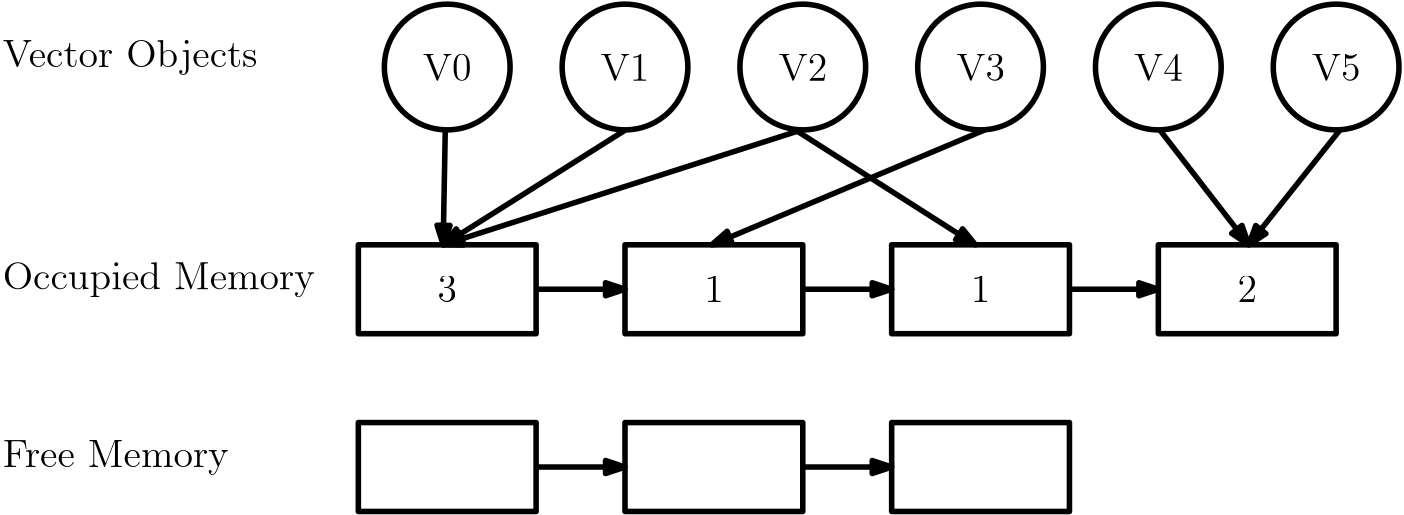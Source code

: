 <?xml version="1.0"?>
<!DOCTYPE ipe SYSTEM "ipe.dtd">
<ipe version="70005" creator="Ipe 7.1.1">
<info created="D:20131105210323" modified="D:20131105211113"/>
<ipestyle name="basic">
<symbol name="arrow/arc(spx)">
<path stroke="sym-stroke" fill="sym-stroke" pen="sym-pen">
0 0 m
-1 0.333 l
-1 -0.333 l
h
</path>
</symbol>
<symbol name="arrow/farc(spx)">
<path stroke="sym-stroke" fill="white" pen="sym-pen">
0 0 m
-1 0.333 l
-1 -0.333 l
h
</path>
</symbol>
<symbol name="mark/circle(sx)" transformations="translations">
<path fill="sym-stroke">
0.6 0 0 0.6 0 0 e
0.4 0 0 0.4 0 0 e
</path>
</symbol>
<symbol name="mark/disk(sx)" transformations="translations">
<path fill="sym-stroke">
0.6 0 0 0.6 0 0 e
</path>
</symbol>
<symbol name="mark/fdisk(sfx)" transformations="translations">
<group>
<path fill="sym-fill">
0.5 0 0 0.5 0 0 e
</path>
<path fill="sym-stroke" fillrule="eofill">
0.6 0 0 0.6 0 0 e
0.4 0 0 0.4 0 0 e
</path>
</group>
</symbol>
<symbol name="mark/box(sx)" transformations="translations">
<path fill="sym-stroke" fillrule="eofill">
-0.6 -0.6 m
0.6 -0.6 l
0.6 0.6 l
-0.6 0.6 l
h
-0.4 -0.4 m
0.4 -0.4 l
0.4 0.4 l
-0.4 0.4 l
h
</path>
</symbol>
<symbol name="mark/square(sx)" transformations="translations">
<path fill="sym-stroke">
-0.6 -0.6 m
0.6 -0.6 l
0.6 0.6 l
-0.6 0.6 l
h
</path>
</symbol>
<symbol name="mark/fsquare(sfx)" transformations="translations">
<group>
<path fill="sym-fill">
-0.5 -0.5 m
0.5 -0.5 l
0.5 0.5 l
-0.5 0.5 l
h
</path>
<path fill="sym-stroke" fillrule="eofill">
-0.6 -0.6 m
0.6 -0.6 l
0.6 0.6 l
-0.6 0.6 l
h
-0.4 -0.4 m
0.4 -0.4 l
0.4 0.4 l
-0.4 0.4 l
h
</path>
</group>
</symbol>
<symbol name="mark/cross(sx)" transformations="translations">
<group>
<path fill="sym-stroke">
-0.43 -0.57 m
0.57 0.43 l
0.43 0.57 l
-0.57 -0.43 l
h
</path>
<path fill="sym-stroke">
-0.43 0.57 m
0.57 -0.43 l
0.43 -0.57 l
-0.57 0.43 l
h
</path>
</group>
</symbol>
<symbol name="arrow/fnormal(spx)">
<path stroke="sym-stroke" fill="white" pen="sym-pen">
0 0 m
-1 0.333 l
-1 -0.333 l
h
</path>
</symbol>
<symbol name="arrow/pointed(spx)">
<path stroke="sym-stroke" fill="sym-stroke" pen="sym-pen">
0 0 m
-1 0.333 l
-0.8 0 l
-1 -0.333 l
h
</path>
</symbol>
<symbol name="arrow/fpointed(spx)">
<path stroke="sym-stroke" fill="white" pen="sym-pen">
0 0 m
-1 0.333 l
-0.8 0 l
-1 -0.333 l
h
</path>
</symbol>
<symbol name="arrow/linear(spx)">
<path stroke="sym-stroke" pen="sym-pen">
-1 0.333 m
0 0 l
-1 -0.333 l
</path>
</symbol>
<symbol name="arrow/fdouble(spx)">
<path stroke="sym-stroke" fill="white" pen="sym-pen">
0 0 m
-1 0.333 l
-1 -0.333 l
h
-1 0 m
-2 0.333 l
-2 -0.333 l
h
</path>
</symbol>
<symbol name="arrow/double(spx)">
<path stroke="sym-stroke" fill="sym-stroke" pen="sym-pen">
0 0 m
-1 0.333 l
-1 -0.333 l
h
-1 0 m
-2 0.333 l
-2 -0.333 l
h
</path>
</symbol>
<pen name="heavier" value="0.8"/>
<pen name="fat" value="1.2"/>
<pen name="ultrafat" value="2"/>
<symbolsize name="large" value="5"/>
<symbolsize name="small" value="2"/>
<symbolsize name="tiny" value="1.1"/>
<arrowsize name="large" value="10"/>
<arrowsize name="small" value="5"/>
<arrowsize name="tiny" value="3"/>
<color name="red" value="1 0 0"/>
<color name="green" value="0 1 0"/>
<color name="blue" value="0 0 1"/>
<color name="yellow" value="1 1 0"/>
<color name="orange" value="1 0.647 0"/>
<color name="gold" value="1 0.843 0"/>
<color name="purple" value="0.627 0.125 0.941"/>
<color name="gray" value="0.745"/>
<color name="brown" value="0.647 0.165 0.165"/>
<color name="navy" value="0 0 0.502"/>
<color name="pink" value="1 0.753 0.796"/>
<color name="seagreen" value="0.18 0.545 0.341"/>
<color name="turquoise" value="0.251 0.878 0.816"/>
<color name="violet" value="0.933 0.51 0.933"/>
<color name="darkblue" value="0 0 0.545"/>
<color name="darkcyan" value="0 0.545 0.545"/>
<color name="darkgray" value="0.663"/>
<color name="darkgreen" value="0 0.392 0"/>
<color name="darkmagenta" value="0.545 0 0.545"/>
<color name="darkorange" value="1 0.549 0"/>
<color name="darkred" value="0.545 0 0"/>
<color name="lightblue" value="0.678 0.847 0.902"/>
<color name="lightcyan" value="0.878 1 1"/>
<color name="lightgray" value="0.827"/>
<color name="lightgreen" value="0.565 0.933 0.565"/>
<color name="lightyellow" value="1 1 0.878"/>
<dashstyle name="dashed" value="[4] 0"/>
<dashstyle name="dotted" value="[1 3] 0"/>
<dashstyle name="dash dotted" value="[4 2 1 2] 0"/>
<dashstyle name="dash dot dotted" value="[4 2 1 2 1 2] 0"/>
<textsize name="large" value="\large"/>
<textsize name="Large" value="\Large"/>
<textsize name="LARGE" value="\LARGE"/>
<textsize name="huge" value="\huge"/>
<textsize name="Huge" value="\Huge"/>
<textsize name="small" value="\small"/>
<textsize name="footnote" value="\footnotesize"/>
<textsize name="tiny" value="\tiny"/>
<textstyle name="center" begin="\begin{center}" end="\end{center}"/>
<textstyle name="itemize" begin="\begin{itemize}" end="\end{itemize}"/>
<textstyle name="item" begin="\begin{itemize}\item{}" end="\end{itemize}"/>
<gridsize name="4 pts" value="4"/>
<gridsize name="8 pts (~3 mm)" value="8"/>
<gridsize name="16 pts (~6 mm)" value="16"/>
<gridsize name="32 pts (~12 mm)" value="32"/>
<gridsize name="10 pts (~3.5 mm)" value="10"/>
<gridsize name="20 pts (~7 mm)" value="20"/>
<gridsize name="14 pts (~5 mm)" value="14"/>
<gridsize name="28 pts (~10 mm)" value="28"/>
<gridsize name="56 pts (~20 mm)" value="56"/>
<anglesize name="90 deg" value="90"/>
<anglesize name="60 deg" value="60"/>
<anglesize name="45 deg" value="45"/>
<anglesize name="30 deg" value="30"/>
<anglesize name="22.5 deg" value="22.5"/>
<tiling name="falling" angle="-60" step="4" width="1"/>
<tiling name="rising" angle="30" step="4" width="1"/>
</ipestyle>
<page>
<layer name="alpha"/>
<view layers="alpha" active="alpha"/>
<path layer="alpha" stroke="black" pen="ultrafat">
22.6274 0 0 22.6274 160 736 e
</path>
<path stroke="black" pen="ultrafat">
22.6274 0 0 22.6274 224 736 e
</path>
<path stroke="black" pen="ultrafat">
22.6274 0 0 22.6274 288 736 e
</path>
<path stroke="black" pen="ultrafat">
22.6274 0 0 22.6274 352 736 e
</path>
<path stroke="black" pen="ultrafat">
22.6274 0 0 22.6274 416 736 e
</path>
<path stroke="black" pen="ultrafat">
22.6274 0 0 22.6274 480 736 e
</path>
<path matrix="1 0 0 1 0 80" stroke="black" pen="ultrafat">
128 592 m
128 560 l
192 560 l
192 592 l
h
</path>
<path matrix="1 0 0 1 0 80" stroke="black" pen="ultrafat">
224 592 m
224 560 l
288 560 l
288 592 l
h
</path>
<path matrix="1 0 0 1 0 80" stroke="black" pen="ultrafat">
320 592 m
320 560 l
384 560 l
384 592 l
h
</path>
<path matrix="1 0 0 1 0 80" stroke="black" pen="ultrafat">
416 592 m
416 560 l
480 560 l
480 592 l
h
</path>
<path matrix="1 0 0 1 0 16" stroke="black" pen="ultrafat">
128 592 m
128 560 l
192 560 l
192 592 l
h
</path>
<path matrix="1 0 0 1 0 16" stroke="black" pen="ultrafat">
224 592 m
224 560 l
288 560 l
288 592 l
h
</path>
<path matrix="1 0 0 1 0 16" stroke="black" pen="ultrafat">
320 592 m
320 560 l
384 560 l
384 592 l
h
</path>
<path stroke="black" pen="ultrafat" arrow="normal/normal">
159.299 713.383 m
158.54 672 l
</path>
<path stroke="black" pen="ultrafat" arrow="normal/normal">
224.202 713.373 m
158.54 672 l
</path>
<path stroke="black" pen="ultrafat" arrow="normal/normal">
287.56 713.377 m
158.54 672 l
</path>
<path stroke="black" pen="ultrafat" arrow="normal/normal">
286.019 712.883 m
350.175 672 l
</path>
<path stroke="black" pen="ultrafat" arrow="normal/normal">
353.657 713.433 m
255.208 672 l
</path>
<path stroke="black" pen="ultrafat" arrow="normal/normal">
416.488 713.378 m
448.544 672 l
</path>
<path stroke="black" pen="ultrafat" arrow="normal/normal">
481.463 713.42 m
448.544 672 l
</path>
<path stroke="black" pen="ultrafat" arrow="normal/normal">
192 656 m
224 656 l
</path>
<path stroke="black" pen="ultrafat" arrow="normal/normal">
288 656 m
320 656 l
</path>
<path stroke="black" pen="ultrafat" arrow="normal/normal">
384 656 m
416 656 l
</path>
<path stroke="black" pen="ultrafat" arrow="normal/normal">
192 592 m
224 592 l
</path>
<path stroke="black" pen="ultrafat" arrow="normal/normal">
288 592 m
320 592 l
</path>
<text transformations="translations" pos="160 736" stroke="black" type="label" width="17.554" height="9.803" depth="0" halign="center" valign="center" size="Large">V0</text>
<text matrix="1 0 0 1 64 0" transformations="translations" pos="160 736" stroke="black" type="label" width="17.554" height="9.803" depth="0" halign="center" valign="center" size="Large">V1</text>
<text matrix="1 0 0 1 128 0" transformations="translations" pos="160 736" stroke="black" type="label" width="17.554" height="9.803" depth="0" halign="center" valign="center" size="Large">V2</text>
<text matrix="1 0 0 1 192 0" transformations="translations" pos="160 736" stroke="black" type="label" width="17.554" height="9.803" depth="0" halign="center" valign="center" size="Large">V3</text>
<text matrix="1 0 0 1 256 0" transformations="translations" pos="160 736" stroke="black" type="label" width="17.554" height="9.803" depth="0" halign="center" valign="center" size="Large">V4</text>
<text matrix="1 0 0 1 320 0" transformations="translations" pos="160 736" stroke="black" type="label" width="17.554" height="9.803" depth="0" halign="center" valign="center" size="Large">V5</text>
<text matrix="1 0 0 1 0 -80" transformations="translations" pos="160 736" stroke="black" type="label" width="7.024" height="9.245" depth="0" halign="center" valign="center" size="Large">3</text>
<text matrix="1 0 0 1 96 -80" transformations="translations" pos="160 736" stroke="black" type="label" width="7.024" height="9.245" depth="0" halign="center" valign="center" size="Large">1</text>
<text matrix="1 0 0 1 192 -80" transformations="translations" pos="160 736" stroke="black" type="label" width="7.024" height="9.245" depth="0" halign="center" valign="center" size="Large">1</text>
<text matrix="1 0 0 1 288 -80" transformations="translations" pos="160 736" stroke="black" type="label" width="7.024" height="9.245" depth="0" halign="center" valign="center" size="Large">2</text>
<text matrix="1 0 0 1 -64 0" transformations="translations" pos="64 736" stroke="black" type="label" width="91.77" height="9.962" depth="2.79" valign="baseline" size="Large">Vector Objects</text>
<text matrix="1 0 0 1 -64 -80" transformations="translations" pos="64 736" stroke="black" type="label" width="112.372" height="9.962" depth="2.79" valign="baseline" size="Large">Occupied Memory</text>
<text matrix="1 0 0 1 -64 -144" transformations="translations" pos="64 736" stroke="black" type="label" width="81.349" height="9.803" depth="2.79" valign="baseline" size="Large">Free Memory</text>
</page>
</ipe>
